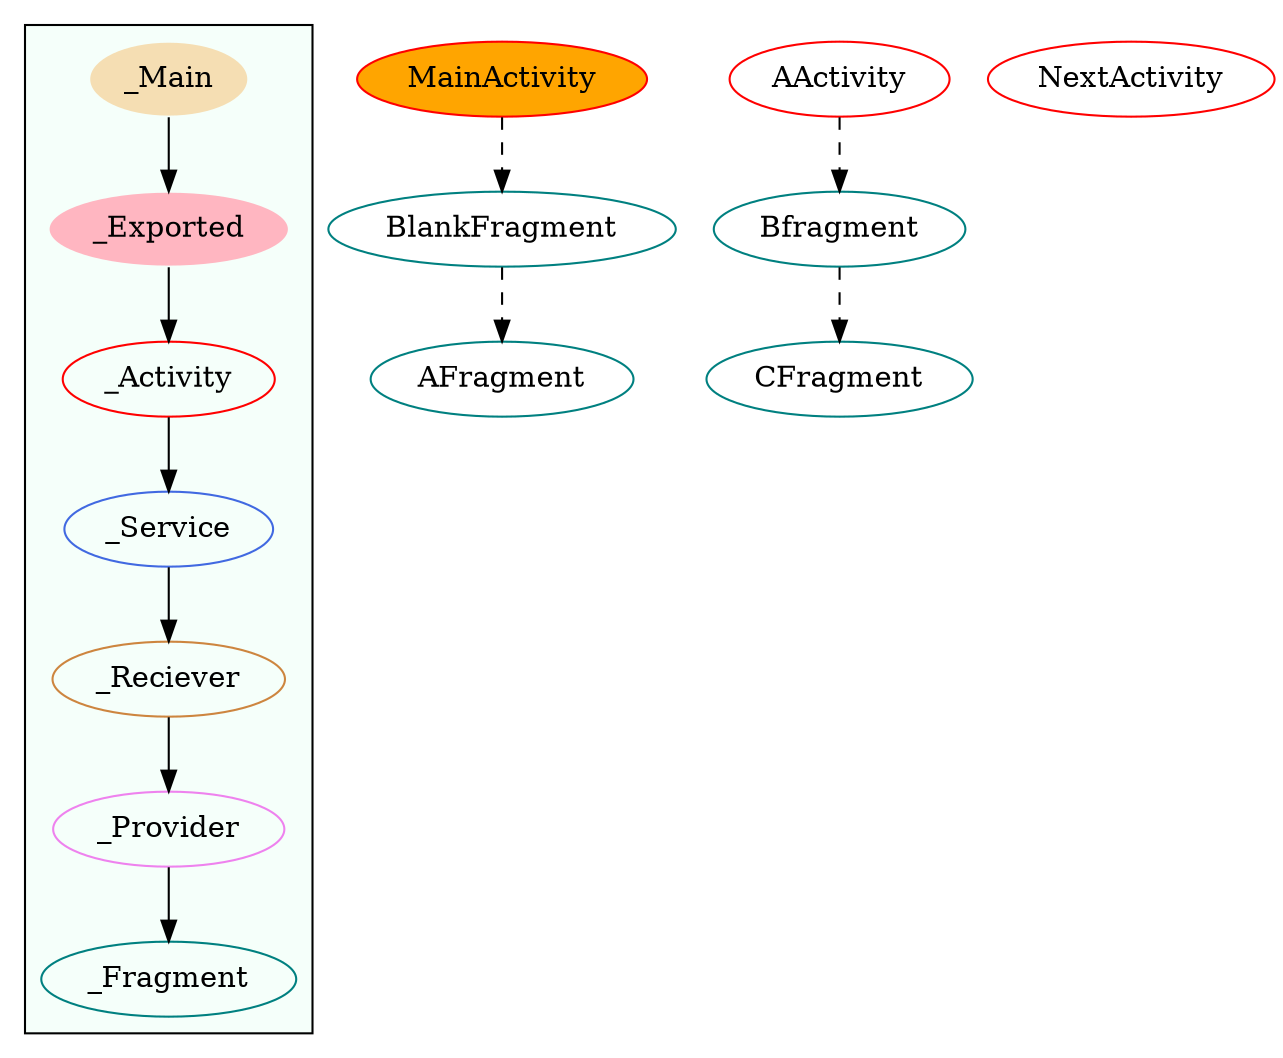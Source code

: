 digraph G {
subgraph cluster_legend{ 
bgcolor=mintcream;
_Activity[color = red];
_Service[color = royalblue];
_Provider[color = violet];
_Reciever[color = peru];
_Fragment[color = teal];
_Main[style=filled, fillcolor=wheat, color = mintcream];
_Exported[style=filled, fillcolor=lightpink, color = mintcream];
_Main -> _Exported -> _Activity -> _Service -> _Reciever -> _Provider -> _Fragment; 
}
MainActivity[style=filled, fillcolor=orange, color = red];
AActivity[color = red];
NextActivity[color = red];
CFragment[color = teal];
Bfragment[color = teal];
BlankFragment[color = teal];
AFragment[color = teal];
Bfragment->CFragment[style = dashed];
BlankFragment->AFragment[style = dashed];
MainActivity->BlankFragment[style = dashed];
AActivity->Bfragment[style = dashed];
}
